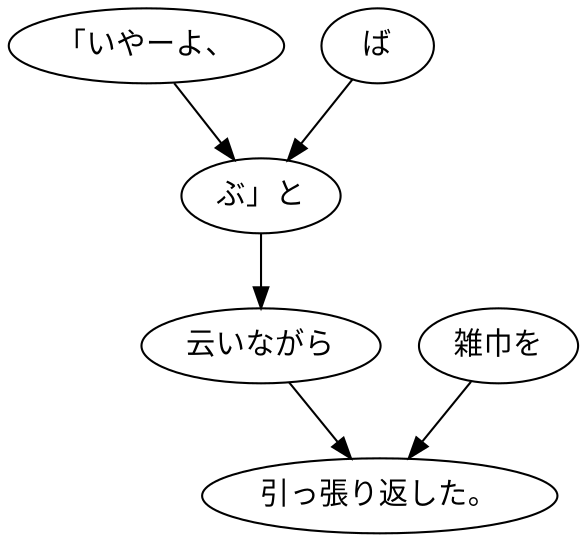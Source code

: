 digraph graph6459 {
	node0 [label="「いやーよ、"];
	node1 [label="ば"];
	node2 [label="ぶ」と"];
	node3 [label="云いながら"];
	node4 [label="雑巾を"];
	node5 [label="引っ張り返した。"];
	node0 -> node2;
	node1 -> node2;
	node2 -> node3;
	node3 -> node5;
	node4 -> node5;
}

